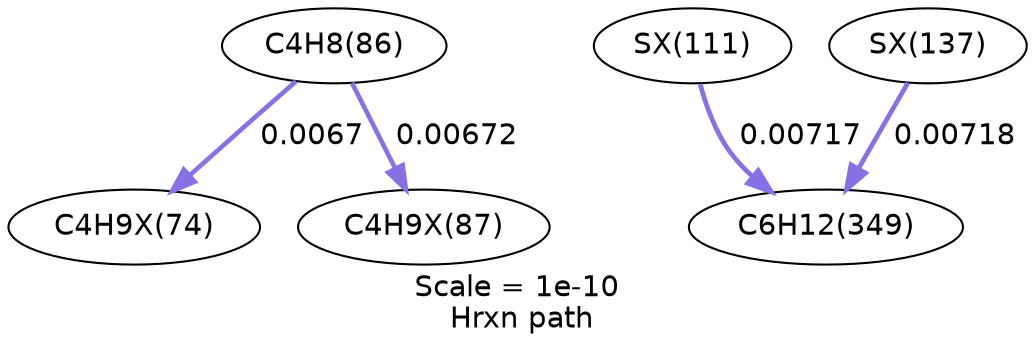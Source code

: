 digraph reaction_paths {
center=1;
s10 -> s24[fontname="Helvetica", style="setlinewidth(2.22)", arrowsize=1.11, color="0.7, 0.507, 0.9"
, label=" 0.0067"];
s10 -> s26[fontname="Helvetica", style="setlinewidth(2.22)", arrowsize=1.11, color="0.7, 0.507, 0.9"
, label=" 0.00672"];
s27 -> s13[fontname="Helvetica", style="setlinewidth(2.27)", arrowsize=1.14, color="0.7, 0.507, 0.9"
, label=" 0.00717"];
s29 -> s13[fontname="Helvetica", style="setlinewidth(2.27)", arrowsize=1.14, color="0.7, 0.507, 0.9"
, label=" 0.00718"];
s10 [ fontname="Helvetica", label="C4H8(86)"];
s13 [ fontname="Helvetica", label="C6H12(349)"];
s24 [ fontname="Helvetica", label="C4H9X(74)"];
s26 [ fontname="Helvetica", label="C4H9X(87)"];
s27 [ fontname="Helvetica", label="SX(111)"];
s29 [ fontname="Helvetica", label="SX(137)"];
 label = "Scale = 1e-10\l Hrxn path";
 fontname = "Helvetica";
}
